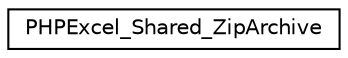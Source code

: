 digraph "Иерархия классов. Графический вид."
{
  edge [fontname="Helvetica",fontsize="10",labelfontname="Helvetica",labelfontsize="10"];
  node [fontname="Helvetica",fontsize="10",shape=record];
  rankdir="LR";
  Node0 [label="PHPExcel_Shared_ZipArchive",height=0.2,width=0.4,color="black", fillcolor="white", style="filled",URL="$class_p_h_p_excel___shared___zip_archive.html"];
}
